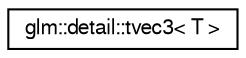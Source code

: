 digraph "Graphical Class Hierarchy"
{
  edge [fontname="FreeSans",fontsize="10",labelfontname="FreeSans",labelfontsize="10"];
  node [fontname="FreeSans",fontsize="10",shape=record];
  rankdir="LR";
  Node1 [label="glm::detail::tvec3\< T \>",height=0.2,width=0.4,color="black", fillcolor="white", style="filled",URL="$dc/d7d/structglm_1_1detail_1_1tvec3.html"];
}
